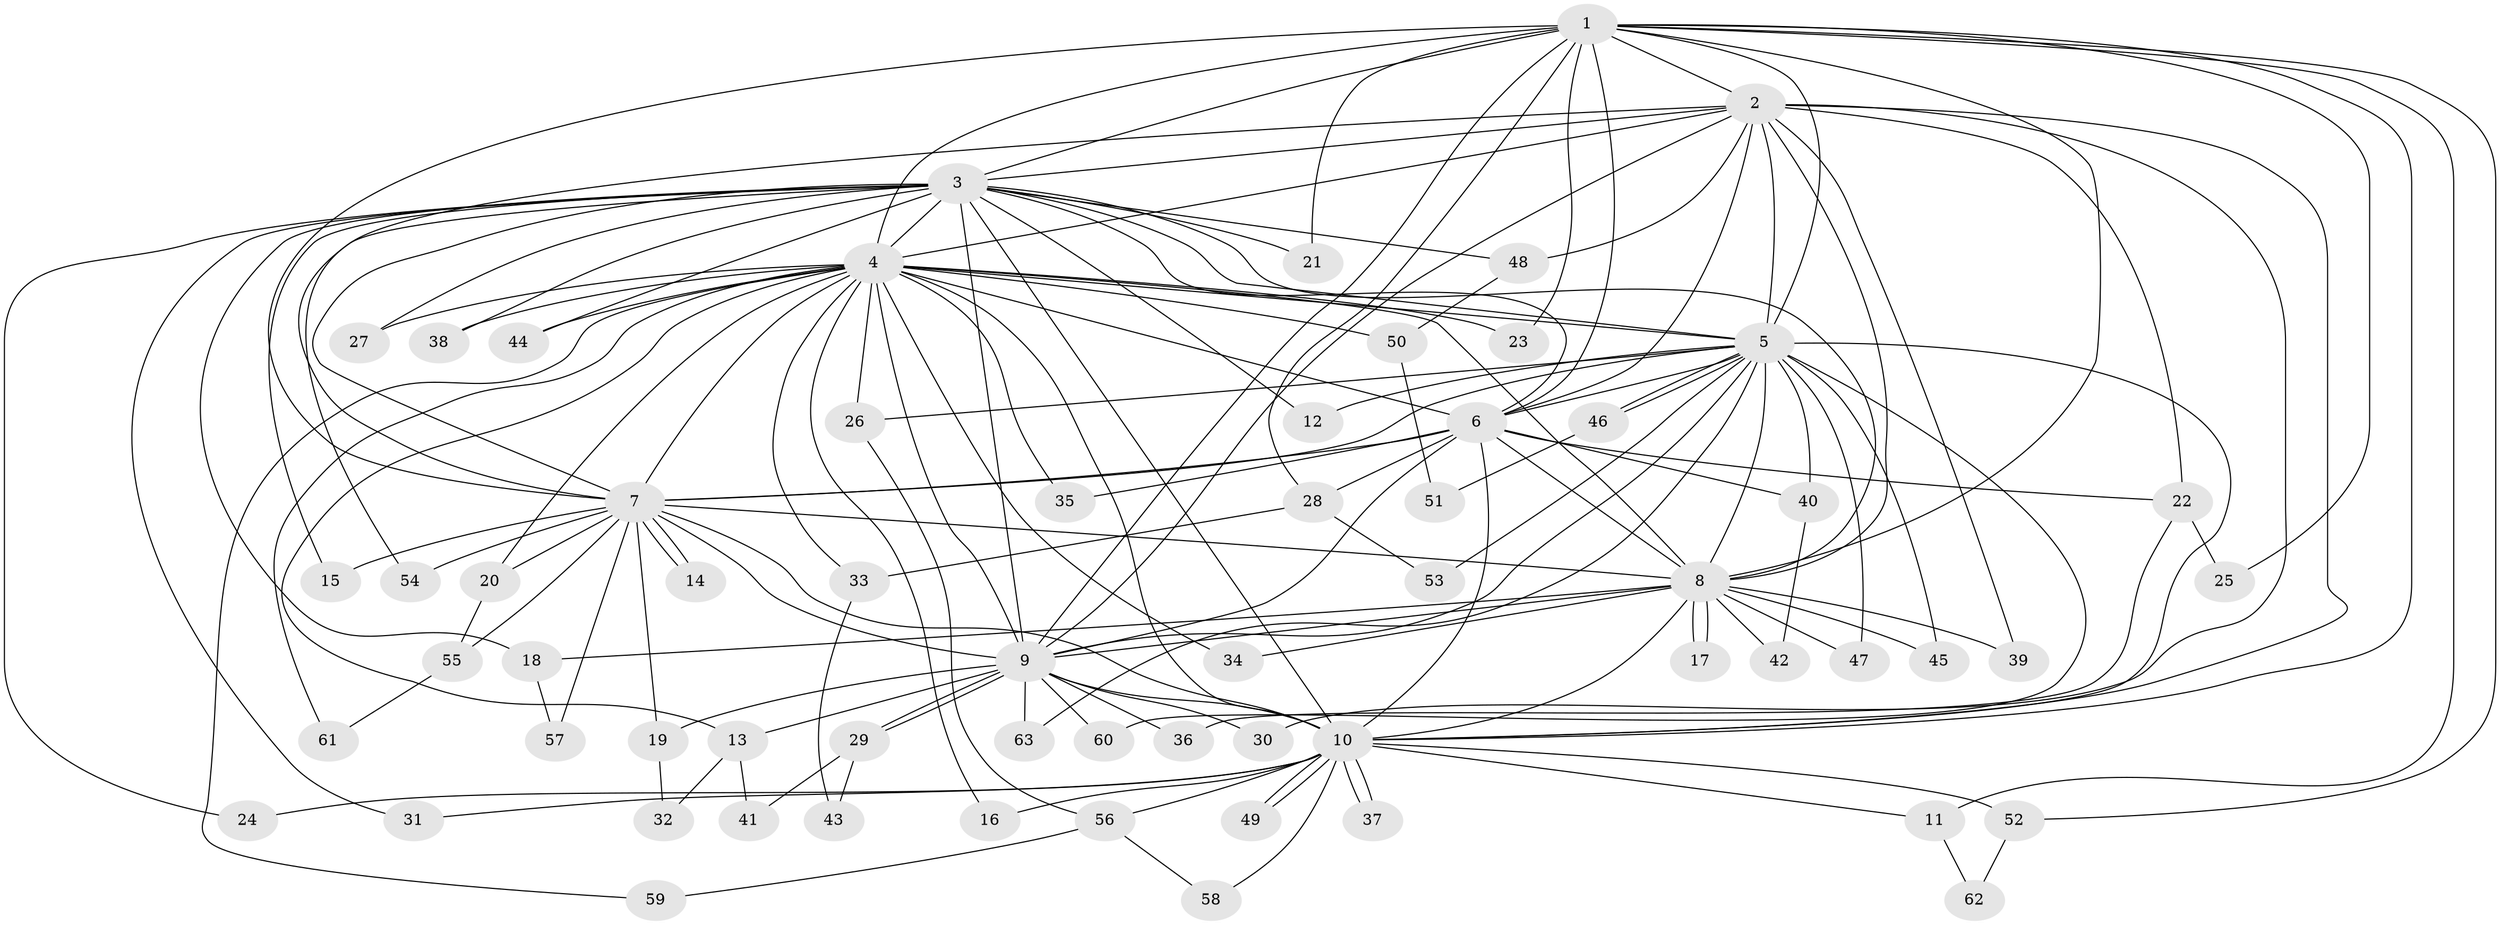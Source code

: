 // coarse degree distribution, {14: 0.05555555555555555, 7: 0.05555555555555555, 9: 0.05555555555555555, 2: 0.6111111111111112, 1: 0.2222222222222222}
// Generated by graph-tools (version 1.1) at 2025/17/03/04/25 18:17:44]
// undirected, 63 vertices, 151 edges
graph export_dot {
graph [start="1"]
  node [color=gray90,style=filled];
  1;
  2;
  3;
  4;
  5;
  6;
  7;
  8;
  9;
  10;
  11;
  12;
  13;
  14;
  15;
  16;
  17;
  18;
  19;
  20;
  21;
  22;
  23;
  24;
  25;
  26;
  27;
  28;
  29;
  30;
  31;
  32;
  33;
  34;
  35;
  36;
  37;
  38;
  39;
  40;
  41;
  42;
  43;
  44;
  45;
  46;
  47;
  48;
  49;
  50;
  51;
  52;
  53;
  54;
  55;
  56;
  57;
  58;
  59;
  60;
  61;
  62;
  63;
  1 -- 2;
  1 -- 3;
  1 -- 4;
  1 -- 5;
  1 -- 6;
  1 -- 7;
  1 -- 8;
  1 -- 9;
  1 -- 10;
  1 -- 11;
  1 -- 21;
  1 -- 23;
  1 -- 25;
  1 -- 28;
  1 -- 52;
  2 -- 3;
  2 -- 4;
  2 -- 5;
  2 -- 6;
  2 -- 7;
  2 -- 8;
  2 -- 9;
  2 -- 10;
  2 -- 22;
  2 -- 30;
  2 -- 39;
  2 -- 48;
  3 -- 4;
  3 -- 5;
  3 -- 6;
  3 -- 7;
  3 -- 8;
  3 -- 9;
  3 -- 10;
  3 -- 12;
  3 -- 15;
  3 -- 18;
  3 -- 21;
  3 -- 24;
  3 -- 27;
  3 -- 31;
  3 -- 38;
  3 -- 44;
  3 -- 48;
  3 -- 54;
  4 -- 5;
  4 -- 6;
  4 -- 7;
  4 -- 8;
  4 -- 9;
  4 -- 10;
  4 -- 13;
  4 -- 16;
  4 -- 20;
  4 -- 23;
  4 -- 26;
  4 -- 27;
  4 -- 33;
  4 -- 34;
  4 -- 35;
  4 -- 38;
  4 -- 44;
  4 -- 50;
  4 -- 59;
  4 -- 61;
  5 -- 6;
  5 -- 7;
  5 -- 8;
  5 -- 9;
  5 -- 10;
  5 -- 12;
  5 -- 26;
  5 -- 40;
  5 -- 45;
  5 -- 46;
  5 -- 46;
  5 -- 47;
  5 -- 53;
  5 -- 60;
  5 -- 63;
  6 -- 7;
  6 -- 8;
  6 -- 9;
  6 -- 10;
  6 -- 22;
  6 -- 28;
  6 -- 35;
  6 -- 40;
  7 -- 8;
  7 -- 9;
  7 -- 10;
  7 -- 14;
  7 -- 14;
  7 -- 15;
  7 -- 19;
  7 -- 20;
  7 -- 54;
  7 -- 55;
  7 -- 57;
  8 -- 9;
  8 -- 10;
  8 -- 17;
  8 -- 17;
  8 -- 18;
  8 -- 34;
  8 -- 39;
  8 -- 42;
  8 -- 45;
  8 -- 47;
  9 -- 10;
  9 -- 13;
  9 -- 19;
  9 -- 29;
  9 -- 29;
  9 -- 30;
  9 -- 36;
  9 -- 60;
  9 -- 63;
  10 -- 11;
  10 -- 16;
  10 -- 24;
  10 -- 31;
  10 -- 37;
  10 -- 37;
  10 -- 49;
  10 -- 49;
  10 -- 52;
  10 -- 56;
  10 -- 58;
  11 -- 62;
  13 -- 32;
  13 -- 41;
  18 -- 57;
  19 -- 32;
  20 -- 55;
  22 -- 25;
  22 -- 36;
  26 -- 56;
  28 -- 33;
  28 -- 53;
  29 -- 41;
  29 -- 43;
  33 -- 43;
  40 -- 42;
  46 -- 51;
  48 -- 50;
  50 -- 51;
  52 -- 62;
  55 -- 61;
  56 -- 58;
  56 -- 59;
}
